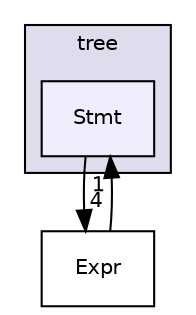 digraph "include/tree/Stmt" {
  compound=true
  node [ fontsize="10", fontname="Helvetica"];
  edge [ labelfontsize="10", labelfontname="Helvetica"];
  subgraph clusterdir_90ea79f90f3277a1d53059d67fa84fee {
    graph [ bgcolor="#ddddee", pencolor="black", label="tree" fontname="Helvetica", fontsize="10", URL="dir_90ea79f90f3277a1d53059d67fa84fee.html"]
  dir_856a9f7ec7f98d435c36fc29f1e0939b [shape=box, label="Stmt", style="filled", fillcolor="#eeeeff", pencolor="black", URL="dir_856a9f7ec7f98d435c36fc29f1e0939b.html"];
  }
  dir_fb98ec83fa6f017ed82041fa981cd301 [shape=box label="Expr" URL="dir_fb98ec83fa6f017ed82041fa981cd301.html"];
  dir_fb98ec83fa6f017ed82041fa981cd301->dir_856a9f7ec7f98d435c36fc29f1e0939b [headlabel="1", labeldistance=1.5 headhref="dir_000003_000004.html"];
  dir_856a9f7ec7f98d435c36fc29f1e0939b->dir_fb98ec83fa6f017ed82041fa981cd301 [headlabel="4", labeldistance=1.5 headhref="dir_000004_000003.html"];
}
